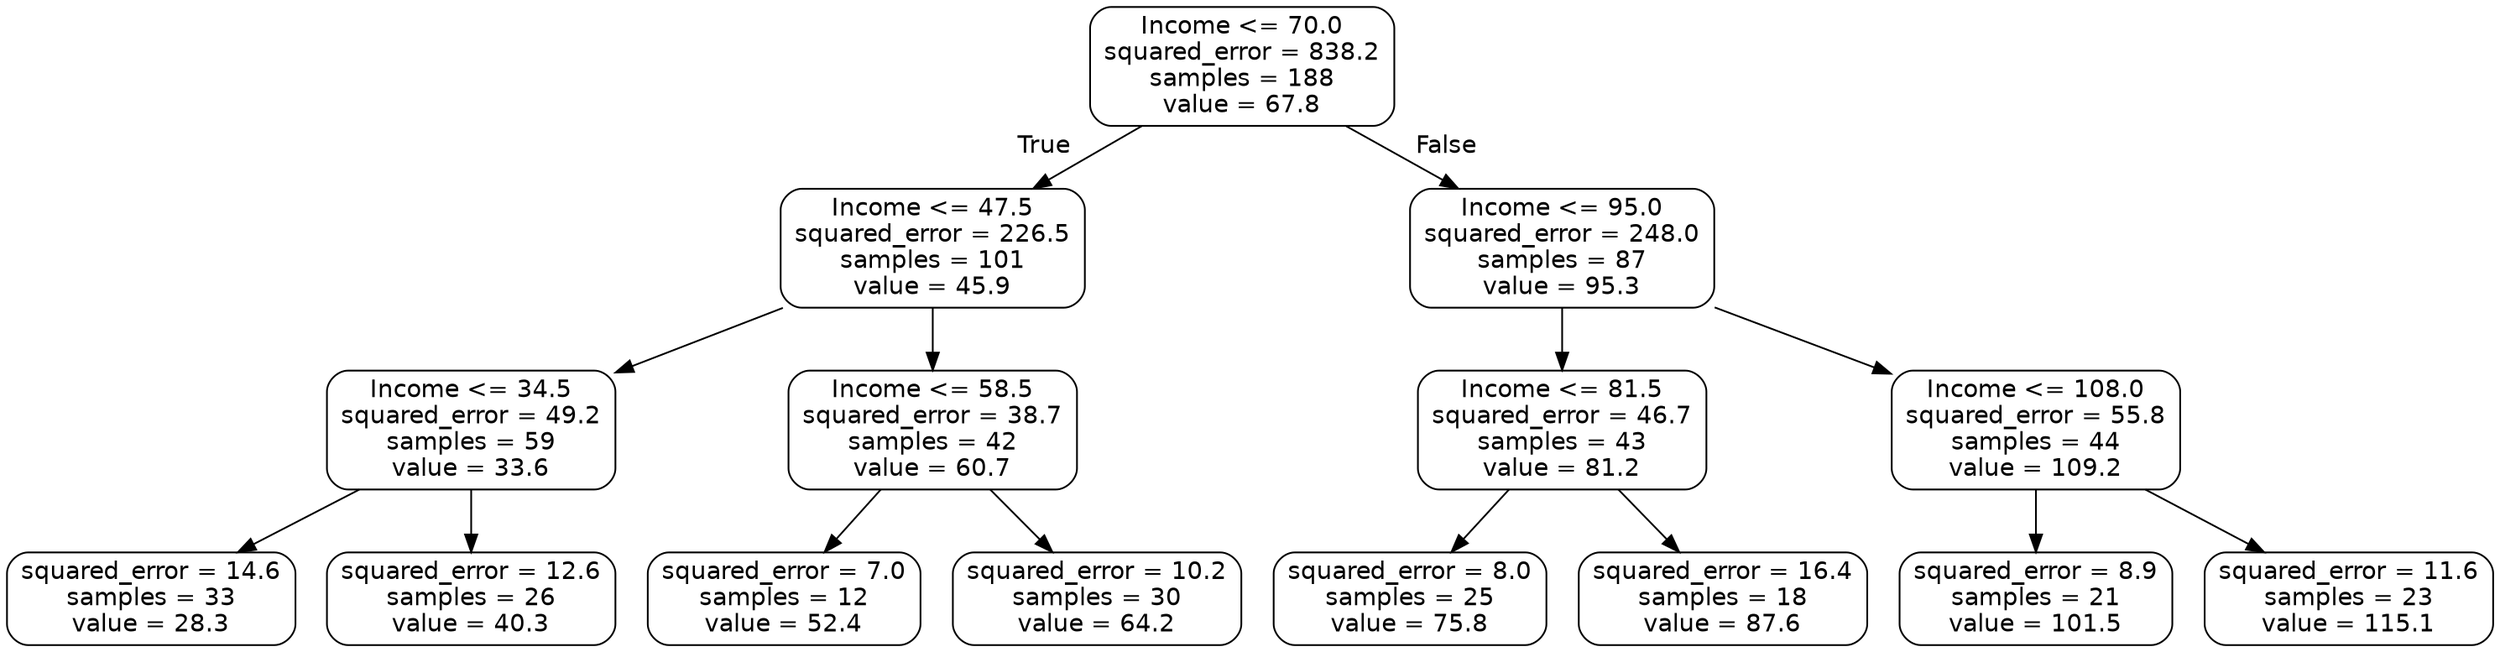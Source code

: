 digraph Tree {
node [shape=box, style="rounded", color="black", fontname="helvetica"] ;
edge [fontname="helvetica"] ;
0 [label="Income <= 70.0\nsquared_error = 838.2\nsamples = 188\nvalue = 67.8"] ;
1 [label="Income <= 47.5\nsquared_error = 226.5\nsamples = 101\nvalue = 45.9"] ;
0 -> 1 [labeldistance=2.5, labelangle=45, headlabel="True"] ;
2 [label="Income <= 34.5\nsquared_error = 49.2\nsamples = 59\nvalue = 33.6"] ;
1 -> 2 ;
3 [label="squared_error = 14.6\nsamples = 33\nvalue = 28.3"] ;
2 -> 3 ;
4 [label="squared_error = 12.6\nsamples = 26\nvalue = 40.3"] ;
2 -> 4 ;
5 [label="Income <= 58.5\nsquared_error = 38.7\nsamples = 42\nvalue = 60.7"] ;
1 -> 5 ;
6 [label="squared_error = 7.0\nsamples = 12\nvalue = 52.4"] ;
5 -> 6 ;
7 [label="squared_error = 10.2\nsamples = 30\nvalue = 64.2"] ;
5 -> 7 ;
8 [label="Income <= 95.0\nsquared_error = 248.0\nsamples = 87\nvalue = 95.3"] ;
0 -> 8 [labeldistance=2.5, labelangle=-45, headlabel="False"] ;
9 [label="Income <= 81.5\nsquared_error = 46.7\nsamples = 43\nvalue = 81.2"] ;
8 -> 9 ;
10 [label="squared_error = 8.0\nsamples = 25\nvalue = 75.8"] ;
9 -> 10 ;
11 [label="squared_error = 16.4\nsamples = 18\nvalue = 87.6"] ;
9 -> 11 ;
12 [label="Income <= 108.0\nsquared_error = 55.8\nsamples = 44\nvalue = 109.2"] ;
8 -> 12 ;
13 [label="squared_error = 8.9\nsamples = 21\nvalue = 101.5"] ;
12 -> 13 ;
14 [label="squared_error = 11.6\nsamples = 23\nvalue = 115.1"] ;
12 -> 14 ;
}